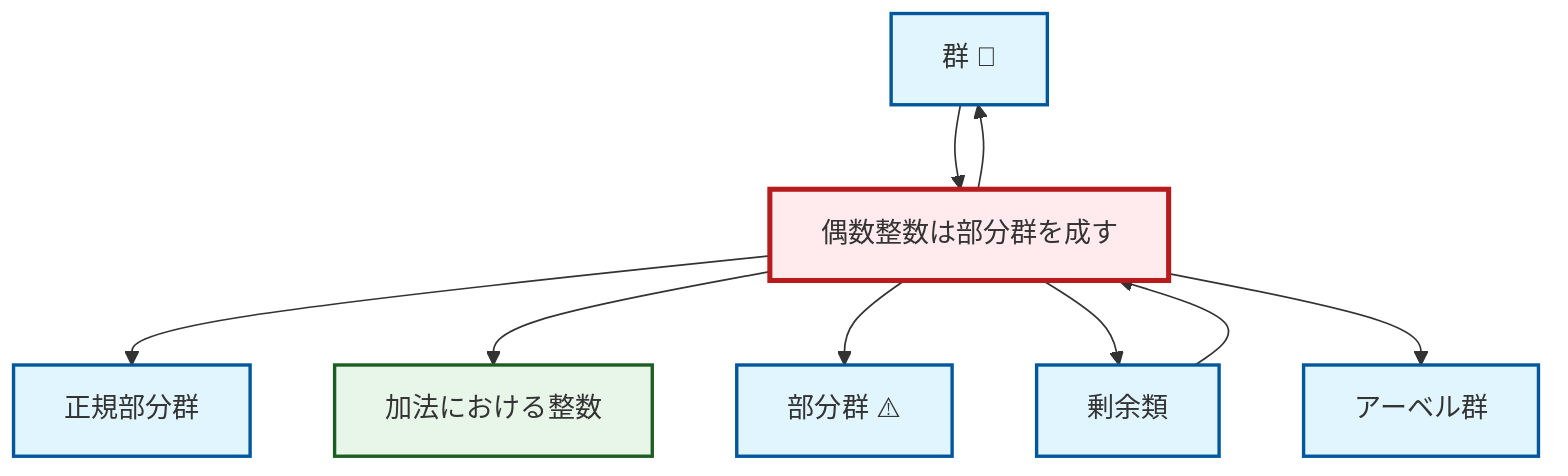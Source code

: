 graph TD
    classDef definition fill:#e1f5fe,stroke:#01579b,stroke-width:2px
    classDef theorem fill:#f3e5f5,stroke:#4a148c,stroke-width:2px
    classDef axiom fill:#fff3e0,stroke:#e65100,stroke-width:2px
    classDef example fill:#e8f5e9,stroke:#1b5e20,stroke-width:2px
    classDef current fill:#ffebee,stroke:#b71c1c,stroke-width:3px
    ex-integers-addition["加法における整数"]:::example
    def-group["群 📝"]:::definition
    def-coset["剰余類"]:::definition
    def-abelian-group["アーベル群"]:::definition
    ex-even-integers-subgroup["偶数整数は部分群を成す"]:::example
    def-subgroup["部分群 ⚠️"]:::definition
    def-normal-subgroup["正規部分群"]:::definition
    ex-even-integers-subgroup --> def-normal-subgroup
    ex-even-integers-subgroup --> ex-integers-addition
    def-coset --> ex-even-integers-subgroup
    ex-even-integers-subgroup --> def-subgroup
    ex-even-integers-subgroup --> def-coset
    ex-even-integers-subgroup --> def-group
    def-group --> ex-even-integers-subgroup
    ex-even-integers-subgroup --> def-abelian-group
    class ex-even-integers-subgroup current
